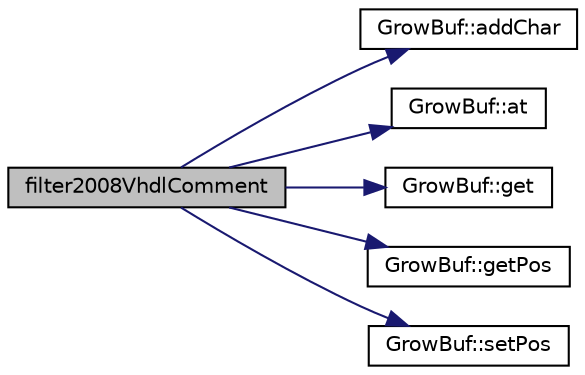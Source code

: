 digraph "filter2008VhdlComment"
{
 // LATEX_PDF_SIZE
  edge [fontname="Helvetica",fontsize="10",labelfontname="Helvetica",labelfontsize="10"];
  node [fontname="Helvetica",fontsize="10",shape=record];
  rankdir="LR";
  Node1 [label="filter2008VhdlComment",height=0.2,width=0.4,color="black", fillcolor="grey75", style="filled", fontcolor="black",tooltip=" "];
  Node1 -> Node2 [color="midnightblue",fontsize="10",style="solid",fontname="Helvetica"];
  Node2 [label="GrowBuf::addChar",height=0.2,width=0.4,color="black", fillcolor="white", style="filled",URL="$classGrowBuf.html#a46b4677f555d2abc718f26e71a59efda",tooltip=" "];
  Node1 -> Node3 [color="midnightblue",fontsize="10",style="solid",fontname="Helvetica"];
  Node3 [label="GrowBuf::at",height=0.2,width=0.4,color="black", fillcolor="white", style="filled",URL="$classGrowBuf.html#a0b374b413fef36107db3131180486a90",tooltip=" "];
  Node1 -> Node4 [color="midnightblue",fontsize="10",style="solid",fontname="Helvetica"];
  Node4 [label="GrowBuf::get",height=0.2,width=0.4,color="black", fillcolor="white", style="filled",URL="$classGrowBuf.html#a88d6408723b8c1a58187f24da81dfd5e",tooltip=" "];
  Node1 -> Node5 [color="midnightblue",fontsize="10",style="solid",fontname="Helvetica"];
  Node5 [label="GrowBuf::getPos",height=0.2,width=0.4,color="black", fillcolor="white", style="filled",URL="$classGrowBuf.html#a1a0ecc7a79837ed02005befe12d49994",tooltip=" "];
  Node1 -> Node6 [color="midnightblue",fontsize="10",style="solid",fontname="Helvetica"];
  Node6 [label="GrowBuf::setPos",height=0.2,width=0.4,color="black", fillcolor="white", style="filled",URL="$classGrowBuf.html#a98f7e0590791e42fcbd31bdfd8c75d2a",tooltip=" "];
}
